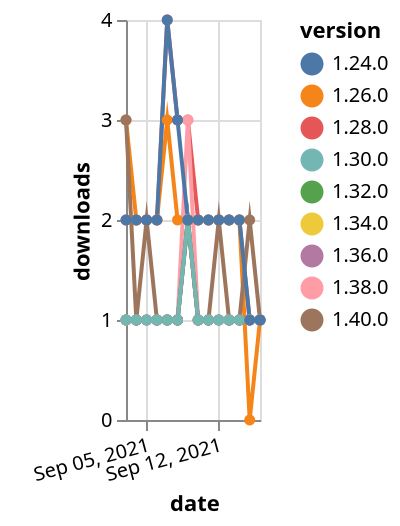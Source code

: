 {"$schema": "https://vega.github.io/schema/vega-lite/v5.json", "description": "A simple bar chart with embedded data.", "data": {"values": [{"date": "2021-09-03", "total": 185, "delta": 1, "version": "1.34.0"}, {"date": "2021-09-04", "total": 186, "delta": 1, "version": "1.34.0"}, {"date": "2021-09-05", "total": 187, "delta": 1, "version": "1.34.0"}, {"date": "2021-09-06", "total": 188, "delta": 1, "version": "1.34.0"}, {"date": "2021-09-07", "total": 189, "delta": 1, "version": "1.34.0"}, {"date": "2021-09-08", "total": 190, "delta": 1, "version": "1.34.0"}, {"date": "2021-09-09", "total": 192, "delta": 2, "version": "1.34.0"}, {"date": "2021-09-10", "total": 193, "delta": 1, "version": "1.34.0"}, {"date": "2021-09-11", "total": 194, "delta": 1, "version": "1.34.0"}, {"date": "2021-09-12", "total": 195, "delta": 1, "version": "1.34.0"}, {"date": "2021-09-13", "total": 196, "delta": 1, "version": "1.34.0"}, {"date": "2021-09-14", "total": 197, "delta": 1, "version": "1.34.0"}, {"date": "2021-09-15", "total": 198, "delta": 1, "version": "1.34.0"}, {"date": "2021-09-16", "total": 199, "delta": 1, "version": "1.34.0"}, {"date": "2021-09-03", "total": 192, "delta": 1, "version": "1.32.0"}, {"date": "2021-09-04", "total": 193, "delta": 1, "version": "1.32.0"}, {"date": "2021-09-05", "total": 194, "delta": 1, "version": "1.32.0"}, {"date": "2021-09-06", "total": 195, "delta": 1, "version": "1.32.0"}, {"date": "2021-09-07", "total": 196, "delta": 1, "version": "1.32.0"}, {"date": "2021-09-08", "total": 197, "delta": 1, "version": "1.32.0"}, {"date": "2021-09-09", "total": 199, "delta": 2, "version": "1.32.0"}, {"date": "2021-09-10", "total": 200, "delta": 1, "version": "1.32.0"}, {"date": "2021-09-11", "total": 201, "delta": 1, "version": "1.32.0"}, {"date": "2021-09-12", "total": 202, "delta": 1, "version": "1.32.0"}, {"date": "2021-09-13", "total": 203, "delta": 1, "version": "1.32.0"}, {"date": "2021-09-14", "total": 204, "delta": 1, "version": "1.32.0"}, {"date": "2021-09-15", "total": 205, "delta": 1, "version": "1.32.0"}, {"date": "2021-09-16", "total": 206, "delta": 1, "version": "1.32.0"}, {"date": "2021-09-03", "total": 2541, "delta": 2, "version": "1.28.0"}, {"date": "2021-09-04", "total": 2543, "delta": 2, "version": "1.28.0"}, {"date": "2021-09-05", "total": 2545, "delta": 2, "version": "1.28.0"}, {"date": "2021-09-06", "total": 2547, "delta": 2, "version": "1.28.0"}, {"date": "2021-09-07", "total": 2551, "delta": 4, "version": "1.28.0"}, {"date": "2021-09-08", "total": 2554, "delta": 3, "version": "1.28.0"}, {"date": "2021-09-09", "total": 2557, "delta": 3, "version": "1.28.0"}, {"date": "2021-09-10", "total": 2559, "delta": 2, "version": "1.28.0"}, {"date": "2021-09-11", "total": 2561, "delta": 2, "version": "1.28.0"}, {"date": "2021-09-12", "total": 2563, "delta": 2, "version": "1.28.0"}, {"date": "2021-09-13", "total": 2565, "delta": 2, "version": "1.28.0"}, {"date": "2021-09-14", "total": 2567, "delta": 2, "version": "1.28.0"}, {"date": "2021-09-15", "total": 2568, "delta": 1, "version": "1.28.0"}, {"date": "2021-09-16", "total": 2569, "delta": 1, "version": "1.28.0"}, {"date": "2021-09-03", "total": 2650, "delta": 3, "version": "1.26.0"}, {"date": "2021-09-04", "total": 2652, "delta": 2, "version": "1.26.0"}, {"date": "2021-09-05", "total": 2654, "delta": 2, "version": "1.26.0"}, {"date": "2021-09-06", "total": 2656, "delta": 2, "version": "1.26.0"}, {"date": "2021-09-07", "total": 2659, "delta": 3, "version": "1.26.0"}, {"date": "2021-09-08", "total": 2661, "delta": 2, "version": "1.26.0"}, {"date": "2021-09-09", "total": 2663, "delta": 2, "version": "1.26.0"}, {"date": "2021-09-10", "total": 2665, "delta": 2, "version": "1.26.0"}, {"date": "2021-09-11", "total": 2667, "delta": 2, "version": "1.26.0"}, {"date": "2021-09-12", "total": 2669, "delta": 2, "version": "1.26.0"}, {"date": "2021-09-13", "total": 2671, "delta": 2, "version": "1.26.0"}, {"date": "2021-09-14", "total": 2673, "delta": 2, "version": "1.26.0"}, {"date": "2021-09-15", "total": 2673, "delta": 0, "version": "1.26.0"}, {"date": "2021-09-16", "total": 2674, "delta": 1, "version": "1.26.0"}, {"date": "2021-09-03", "total": 179, "delta": 1, "version": "1.38.0"}, {"date": "2021-09-04", "total": 180, "delta": 1, "version": "1.38.0"}, {"date": "2021-09-05", "total": 181, "delta": 1, "version": "1.38.0"}, {"date": "2021-09-06", "total": 182, "delta": 1, "version": "1.38.0"}, {"date": "2021-09-07", "total": 183, "delta": 1, "version": "1.38.0"}, {"date": "2021-09-08", "total": 184, "delta": 1, "version": "1.38.0"}, {"date": "2021-09-09", "total": 187, "delta": 3, "version": "1.38.0"}, {"date": "2021-09-10", "total": 188, "delta": 1, "version": "1.38.0"}, {"date": "2021-09-11", "total": 189, "delta": 1, "version": "1.38.0"}, {"date": "2021-09-12", "total": 190, "delta": 1, "version": "1.38.0"}, {"date": "2021-09-13", "total": 191, "delta": 1, "version": "1.38.0"}, {"date": "2021-09-14", "total": 192, "delta": 1, "version": "1.38.0"}, {"date": "2021-09-15", "total": 193, "delta": 1, "version": "1.38.0"}, {"date": "2021-09-16", "total": 194, "delta": 1, "version": "1.38.0"}, {"date": "2021-09-03", "total": 166, "delta": 1, "version": "1.36.0"}, {"date": "2021-09-04", "total": 167, "delta": 1, "version": "1.36.0"}, {"date": "2021-09-05", "total": 168, "delta": 1, "version": "1.36.0"}, {"date": "2021-09-06", "total": 169, "delta": 1, "version": "1.36.0"}, {"date": "2021-09-07", "total": 170, "delta": 1, "version": "1.36.0"}, {"date": "2021-09-08", "total": 171, "delta": 1, "version": "1.36.0"}, {"date": "2021-09-09", "total": 173, "delta": 2, "version": "1.36.0"}, {"date": "2021-09-10", "total": 174, "delta": 1, "version": "1.36.0"}, {"date": "2021-09-11", "total": 175, "delta": 1, "version": "1.36.0"}, {"date": "2021-09-12", "total": 176, "delta": 1, "version": "1.36.0"}, {"date": "2021-09-13", "total": 177, "delta": 1, "version": "1.36.0"}, {"date": "2021-09-14", "total": 178, "delta": 1, "version": "1.36.0"}, {"date": "2021-09-15", "total": 179, "delta": 1, "version": "1.36.0"}, {"date": "2021-09-16", "total": 180, "delta": 1, "version": "1.36.0"}, {"date": "2021-09-03", "total": 125, "delta": 3, "version": "1.40.0"}, {"date": "2021-09-04", "total": 126, "delta": 1, "version": "1.40.0"}, {"date": "2021-09-05", "total": 128, "delta": 2, "version": "1.40.0"}, {"date": "2021-09-06", "total": 129, "delta": 1, "version": "1.40.0"}, {"date": "2021-09-07", "total": 130, "delta": 1, "version": "1.40.0"}, {"date": "2021-09-08", "total": 131, "delta": 1, "version": "1.40.0"}, {"date": "2021-09-09", "total": 133, "delta": 2, "version": "1.40.0"}, {"date": "2021-09-10", "total": 134, "delta": 1, "version": "1.40.0"}, {"date": "2021-09-11", "total": 135, "delta": 1, "version": "1.40.0"}, {"date": "2021-09-12", "total": 137, "delta": 2, "version": "1.40.0"}, {"date": "2021-09-13", "total": 138, "delta": 1, "version": "1.40.0"}, {"date": "2021-09-14", "total": 139, "delta": 1, "version": "1.40.0"}, {"date": "2021-09-15", "total": 141, "delta": 2, "version": "1.40.0"}, {"date": "2021-09-16", "total": 142, "delta": 1, "version": "1.40.0"}, {"date": "2021-09-03", "total": 248, "delta": 1, "version": "1.30.0"}, {"date": "2021-09-04", "total": 249, "delta": 1, "version": "1.30.0"}, {"date": "2021-09-05", "total": 250, "delta": 1, "version": "1.30.0"}, {"date": "2021-09-06", "total": 251, "delta": 1, "version": "1.30.0"}, {"date": "2021-09-07", "total": 252, "delta": 1, "version": "1.30.0"}, {"date": "2021-09-08", "total": 253, "delta": 1, "version": "1.30.0"}, {"date": "2021-09-09", "total": 255, "delta": 2, "version": "1.30.0"}, {"date": "2021-09-10", "total": 256, "delta": 1, "version": "1.30.0"}, {"date": "2021-09-11", "total": 257, "delta": 1, "version": "1.30.0"}, {"date": "2021-09-12", "total": 258, "delta": 1, "version": "1.30.0"}, {"date": "2021-09-13", "total": 259, "delta": 1, "version": "1.30.0"}, {"date": "2021-09-14", "total": 260, "delta": 1, "version": "1.30.0"}, {"date": "2021-09-15", "total": 261, "delta": 1, "version": "1.30.0"}, {"date": "2021-09-16", "total": 262, "delta": 1, "version": "1.30.0"}, {"date": "2021-09-03", "total": 3229, "delta": 2, "version": "1.24.0"}, {"date": "2021-09-04", "total": 3231, "delta": 2, "version": "1.24.0"}, {"date": "2021-09-05", "total": 3233, "delta": 2, "version": "1.24.0"}, {"date": "2021-09-06", "total": 3235, "delta": 2, "version": "1.24.0"}, {"date": "2021-09-07", "total": 3239, "delta": 4, "version": "1.24.0"}, {"date": "2021-09-08", "total": 3242, "delta": 3, "version": "1.24.0"}, {"date": "2021-09-09", "total": 3244, "delta": 2, "version": "1.24.0"}, {"date": "2021-09-10", "total": 3246, "delta": 2, "version": "1.24.0"}, {"date": "2021-09-11", "total": 3248, "delta": 2, "version": "1.24.0"}, {"date": "2021-09-12", "total": 3250, "delta": 2, "version": "1.24.0"}, {"date": "2021-09-13", "total": 3252, "delta": 2, "version": "1.24.0"}, {"date": "2021-09-14", "total": 3254, "delta": 2, "version": "1.24.0"}, {"date": "2021-09-15", "total": 3255, "delta": 1, "version": "1.24.0"}, {"date": "2021-09-16", "total": 3256, "delta": 1, "version": "1.24.0"}]}, "width": "container", "mark": {"type": "line", "point": {"filled": true}}, "encoding": {"x": {"field": "date", "type": "temporal", "timeUnit": "yearmonthdate", "title": "date", "axis": {"labelAngle": -15}}, "y": {"field": "delta", "type": "quantitative", "title": "downloads"}, "color": {"field": "version", "type": "nominal"}, "tooltip": {"field": "delta"}}}
